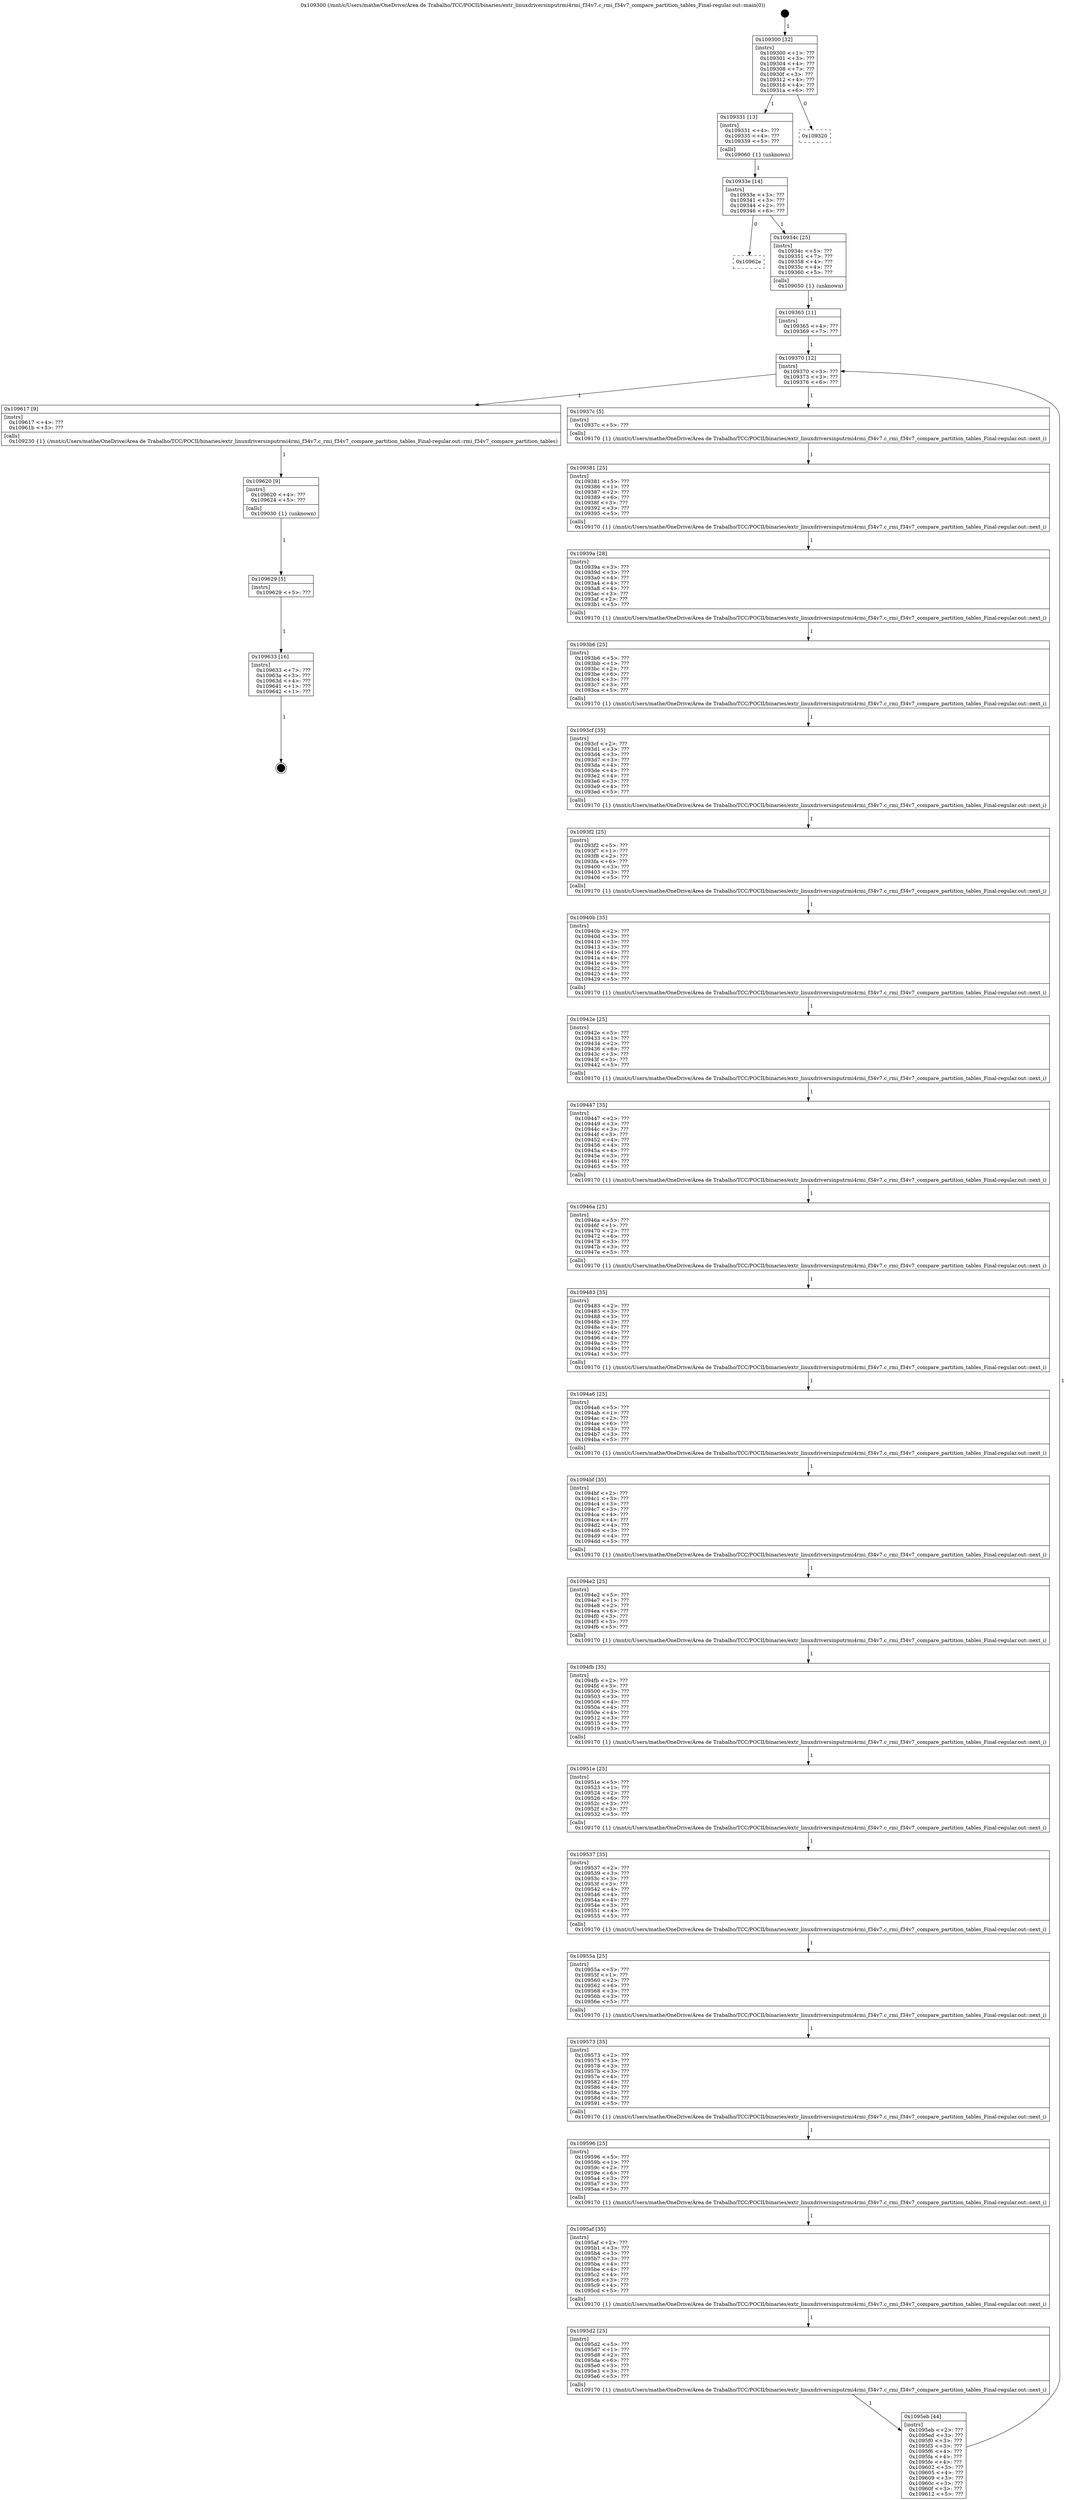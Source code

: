 digraph "0x109300" {
  label = "0x109300 (/mnt/c/Users/mathe/OneDrive/Área de Trabalho/TCC/POCII/binaries/extr_linuxdriversinputrmi4rmi_f34v7.c_rmi_f34v7_compare_partition_tables_Final-regular.out::main(0))"
  labelloc = "t"
  node[shape=record]

  Entry [label="",width=0.3,height=0.3,shape=circle,fillcolor=black,style=filled]
  "0x109300" [label="{
     0x109300 [32]\l
     | [instrs]\l
     &nbsp;&nbsp;0x109300 \<+1\>: ???\l
     &nbsp;&nbsp;0x109301 \<+3\>: ???\l
     &nbsp;&nbsp;0x109304 \<+4\>: ???\l
     &nbsp;&nbsp;0x109308 \<+7\>: ???\l
     &nbsp;&nbsp;0x10930f \<+3\>: ???\l
     &nbsp;&nbsp;0x109312 \<+4\>: ???\l
     &nbsp;&nbsp;0x109316 \<+4\>: ???\l
     &nbsp;&nbsp;0x10931a \<+6\>: ???\l
  }"]
  "0x109331" [label="{
     0x109331 [13]\l
     | [instrs]\l
     &nbsp;&nbsp;0x109331 \<+4\>: ???\l
     &nbsp;&nbsp;0x109335 \<+4\>: ???\l
     &nbsp;&nbsp;0x109339 \<+5\>: ???\l
     | [calls]\l
     &nbsp;&nbsp;0x109060 \{1\} (unknown)\l
  }"]
  "0x109320" [label="{
     0x109320\l
  }", style=dashed]
  "0x10933e" [label="{
     0x10933e [14]\l
     | [instrs]\l
     &nbsp;&nbsp;0x10933e \<+3\>: ???\l
     &nbsp;&nbsp;0x109341 \<+3\>: ???\l
     &nbsp;&nbsp;0x109344 \<+2\>: ???\l
     &nbsp;&nbsp;0x109346 \<+6\>: ???\l
  }"]
  "0x10962e" [label="{
     0x10962e\l
  }", style=dashed]
  "0x10934c" [label="{
     0x10934c [25]\l
     | [instrs]\l
     &nbsp;&nbsp;0x10934c \<+5\>: ???\l
     &nbsp;&nbsp;0x109351 \<+7\>: ???\l
     &nbsp;&nbsp;0x109358 \<+4\>: ???\l
     &nbsp;&nbsp;0x10935c \<+4\>: ???\l
     &nbsp;&nbsp;0x109360 \<+5\>: ???\l
     | [calls]\l
     &nbsp;&nbsp;0x109050 \{1\} (unknown)\l
  }"]
  Exit [label="",width=0.3,height=0.3,shape=circle,fillcolor=black,style=filled,peripheries=2]
  "0x109370" [label="{
     0x109370 [12]\l
     | [instrs]\l
     &nbsp;&nbsp;0x109370 \<+3\>: ???\l
     &nbsp;&nbsp;0x109373 \<+3\>: ???\l
     &nbsp;&nbsp;0x109376 \<+6\>: ???\l
  }"]
  "0x109617" [label="{
     0x109617 [9]\l
     | [instrs]\l
     &nbsp;&nbsp;0x109617 \<+4\>: ???\l
     &nbsp;&nbsp;0x10961b \<+5\>: ???\l
     | [calls]\l
     &nbsp;&nbsp;0x109230 \{1\} (/mnt/c/Users/mathe/OneDrive/Área de Trabalho/TCC/POCII/binaries/extr_linuxdriversinputrmi4rmi_f34v7.c_rmi_f34v7_compare_partition_tables_Final-regular.out::rmi_f34v7_compare_partition_tables)\l
  }"]
  "0x10937c" [label="{
     0x10937c [5]\l
     | [instrs]\l
     &nbsp;&nbsp;0x10937c \<+5\>: ???\l
     | [calls]\l
     &nbsp;&nbsp;0x109170 \{1\} (/mnt/c/Users/mathe/OneDrive/Área de Trabalho/TCC/POCII/binaries/extr_linuxdriversinputrmi4rmi_f34v7.c_rmi_f34v7_compare_partition_tables_Final-regular.out::next_i)\l
  }"]
  "0x109381" [label="{
     0x109381 [25]\l
     | [instrs]\l
     &nbsp;&nbsp;0x109381 \<+5\>: ???\l
     &nbsp;&nbsp;0x109386 \<+1\>: ???\l
     &nbsp;&nbsp;0x109387 \<+2\>: ???\l
     &nbsp;&nbsp;0x109389 \<+6\>: ???\l
     &nbsp;&nbsp;0x10938f \<+3\>: ???\l
     &nbsp;&nbsp;0x109392 \<+3\>: ???\l
     &nbsp;&nbsp;0x109395 \<+5\>: ???\l
     | [calls]\l
     &nbsp;&nbsp;0x109170 \{1\} (/mnt/c/Users/mathe/OneDrive/Área de Trabalho/TCC/POCII/binaries/extr_linuxdriversinputrmi4rmi_f34v7.c_rmi_f34v7_compare_partition_tables_Final-regular.out::next_i)\l
  }"]
  "0x10939a" [label="{
     0x10939a [28]\l
     | [instrs]\l
     &nbsp;&nbsp;0x10939a \<+3\>: ???\l
     &nbsp;&nbsp;0x10939d \<+3\>: ???\l
     &nbsp;&nbsp;0x1093a0 \<+4\>: ???\l
     &nbsp;&nbsp;0x1093a4 \<+4\>: ???\l
     &nbsp;&nbsp;0x1093a8 \<+4\>: ???\l
     &nbsp;&nbsp;0x1093ac \<+3\>: ???\l
     &nbsp;&nbsp;0x1093af \<+2\>: ???\l
     &nbsp;&nbsp;0x1093b1 \<+5\>: ???\l
     | [calls]\l
     &nbsp;&nbsp;0x109170 \{1\} (/mnt/c/Users/mathe/OneDrive/Área de Trabalho/TCC/POCII/binaries/extr_linuxdriversinputrmi4rmi_f34v7.c_rmi_f34v7_compare_partition_tables_Final-regular.out::next_i)\l
  }"]
  "0x1093b6" [label="{
     0x1093b6 [25]\l
     | [instrs]\l
     &nbsp;&nbsp;0x1093b6 \<+5\>: ???\l
     &nbsp;&nbsp;0x1093bb \<+1\>: ???\l
     &nbsp;&nbsp;0x1093bc \<+2\>: ???\l
     &nbsp;&nbsp;0x1093be \<+6\>: ???\l
     &nbsp;&nbsp;0x1093c4 \<+3\>: ???\l
     &nbsp;&nbsp;0x1093c7 \<+3\>: ???\l
     &nbsp;&nbsp;0x1093ca \<+5\>: ???\l
     | [calls]\l
     &nbsp;&nbsp;0x109170 \{1\} (/mnt/c/Users/mathe/OneDrive/Área de Trabalho/TCC/POCII/binaries/extr_linuxdriversinputrmi4rmi_f34v7.c_rmi_f34v7_compare_partition_tables_Final-regular.out::next_i)\l
  }"]
  "0x1093cf" [label="{
     0x1093cf [35]\l
     | [instrs]\l
     &nbsp;&nbsp;0x1093cf \<+2\>: ???\l
     &nbsp;&nbsp;0x1093d1 \<+3\>: ???\l
     &nbsp;&nbsp;0x1093d4 \<+3\>: ???\l
     &nbsp;&nbsp;0x1093d7 \<+3\>: ???\l
     &nbsp;&nbsp;0x1093da \<+4\>: ???\l
     &nbsp;&nbsp;0x1093de \<+4\>: ???\l
     &nbsp;&nbsp;0x1093e2 \<+4\>: ???\l
     &nbsp;&nbsp;0x1093e6 \<+3\>: ???\l
     &nbsp;&nbsp;0x1093e9 \<+4\>: ???\l
     &nbsp;&nbsp;0x1093ed \<+5\>: ???\l
     | [calls]\l
     &nbsp;&nbsp;0x109170 \{1\} (/mnt/c/Users/mathe/OneDrive/Área de Trabalho/TCC/POCII/binaries/extr_linuxdriversinputrmi4rmi_f34v7.c_rmi_f34v7_compare_partition_tables_Final-regular.out::next_i)\l
  }"]
  "0x1093f2" [label="{
     0x1093f2 [25]\l
     | [instrs]\l
     &nbsp;&nbsp;0x1093f2 \<+5\>: ???\l
     &nbsp;&nbsp;0x1093f7 \<+1\>: ???\l
     &nbsp;&nbsp;0x1093f8 \<+2\>: ???\l
     &nbsp;&nbsp;0x1093fa \<+6\>: ???\l
     &nbsp;&nbsp;0x109400 \<+3\>: ???\l
     &nbsp;&nbsp;0x109403 \<+3\>: ???\l
     &nbsp;&nbsp;0x109406 \<+5\>: ???\l
     | [calls]\l
     &nbsp;&nbsp;0x109170 \{1\} (/mnt/c/Users/mathe/OneDrive/Área de Trabalho/TCC/POCII/binaries/extr_linuxdriversinputrmi4rmi_f34v7.c_rmi_f34v7_compare_partition_tables_Final-regular.out::next_i)\l
  }"]
  "0x10940b" [label="{
     0x10940b [35]\l
     | [instrs]\l
     &nbsp;&nbsp;0x10940b \<+2\>: ???\l
     &nbsp;&nbsp;0x10940d \<+3\>: ???\l
     &nbsp;&nbsp;0x109410 \<+3\>: ???\l
     &nbsp;&nbsp;0x109413 \<+3\>: ???\l
     &nbsp;&nbsp;0x109416 \<+4\>: ???\l
     &nbsp;&nbsp;0x10941a \<+4\>: ???\l
     &nbsp;&nbsp;0x10941e \<+4\>: ???\l
     &nbsp;&nbsp;0x109422 \<+3\>: ???\l
     &nbsp;&nbsp;0x109425 \<+4\>: ???\l
     &nbsp;&nbsp;0x109429 \<+5\>: ???\l
     | [calls]\l
     &nbsp;&nbsp;0x109170 \{1\} (/mnt/c/Users/mathe/OneDrive/Área de Trabalho/TCC/POCII/binaries/extr_linuxdriversinputrmi4rmi_f34v7.c_rmi_f34v7_compare_partition_tables_Final-regular.out::next_i)\l
  }"]
  "0x10942e" [label="{
     0x10942e [25]\l
     | [instrs]\l
     &nbsp;&nbsp;0x10942e \<+5\>: ???\l
     &nbsp;&nbsp;0x109433 \<+1\>: ???\l
     &nbsp;&nbsp;0x109434 \<+2\>: ???\l
     &nbsp;&nbsp;0x109436 \<+6\>: ???\l
     &nbsp;&nbsp;0x10943c \<+3\>: ???\l
     &nbsp;&nbsp;0x10943f \<+3\>: ???\l
     &nbsp;&nbsp;0x109442 \<+5\>: ???\l
     | [calls]\l
     &nbsp;&nbsp;0x109170 \{1\} (/mnt/c/Users/mathe/OneDrive/Área de Trabalho/TCC/POCII/binaries/extr_linuxdriversinputrmi4rmi_f34v7.c_rmi_f34v7_compare_partition_tables_Final-regular.out::next_i)\l
  }"]
  "0x109447" [label="{
     0x109447 [35]\l
     | [instrs]\l
     &nbsp;&nbsp;0x109447 \<+2\>: ???\l
     &nbsp;&nbsp;0x109449 \<+3\>: ???\l
     &nbsp;&nbsp;0x10944c \<+3\>: ???\l
     &nbsp;&nbsp;0x10944f \<+3\>: ???\l
     &nbsp;&nbsp;0x109452 \<+4\>: ???\l
     &nbsp;&nbsp;0x109456 \<+4\>: ???\l
     &nbsp;&nbsp;0x10945a \<+4\>: ???\l
     &nbsp;&nbsp;0x10945e \<+3\>: ???\l
     &nbsp;&nbsp;0x109461 \<+4\>: ???\l
     &nbsp;&nbsp;0x109465 \<+5\>: ???\l
     | [calls]\l
     &nbsp;&nbsp;0x109170 \{1\} (/mnt/c/Users/mathe/OneDrive/Área de Trabalho/TCC/POCII/binaries/extr_linuxdriversinputrmi4rmi_f34v7.c_rmi_f34v7_compare_partition_tables_Final-regular.out::next_i)\l
  }"]
  "0x10946a" [label="{
     0x10946a [25]\l
     | [instrs]\l
     &nbsp;&nbsp;0x10946a \<+5\>: ???\l
     &nbsp;&nbsp;0x10946f \<+1\>: ???\l
     &nbsp;&nbsp;0x109470 \<+2\>: ???\l
     &nbsp;&nbsp;0x109472 \<+6\>: ???\l
     &nbsp;&nbsp;0x109478 \<+3\>: ???\l
     &nbsp;&nbsp;0x10947b \<+3\>: ???\l
     &nbsp;&nbsp;0x10947e \<+5\>: ???\l
     | [calls]\l
     &nbsp;&nbsp;0x109170 \{1\} (/mnt/c/Users/mathe/OneDrive/Área de Trabalho/TCC/POCII/binaries/extr_linuxdriversinputrmi4rmi_f34v7.c_rmi_f34v7_compare_partition_tables_Final-regular.out::next_i)\l
  }"]
  "0x109483" [label="{
     0x109483 [35]\l
     | [instrs]\l
     &nbsp;&nbsp;0x109483 \<+2\>: ???\l
     &nbsp;&nbsp;0x109485 \<+3\>: ???\l
     &nbsp;&nbsp;0x109488 \<+3\>: ???\l
     &nbsp;&nbsp;0x10948b \<+3\>: ???\l
     &nbsp;&nbsp;0x10948e \<+4\>: ???\l
     &nbsp;&nbsp;0x109492 \<+4\>: ???\l
     &nbsp;&nbsp;0x109496 \<+4\>: ???\l
     &nbsp;&nbsp;0x10949a \<+3\>: ???\l
     &nbsp;&nbsp;0x10949d \<+4\>: ???\l
     &nbsp;&nbsp;0x1094a1 \<+5\>: ???\l
     | [calls]\l
     &nbsp;&nbsp;0x109170 \{1\} (/mnt/c/Users/mathe/OneDrive/Área de Trabalho/TCC/POCII/binaries/extr_linuxdriversinputrmi4rmi_f34v7.c_rmi_f34v7_compare_partition_tables_Final-regular.out::next_i)\l
  }"]
  "0x1094a6" [label="{
     0x1094a6 [25]\l
     | [instrs]\l
     &nbsp;&nbsp;0x1094a6 \<+5\>: ???\l
     &nbsp;&nbsp;0x1094ab \<+1\>: ???\l
     &nbsp;&nbsp;0x1094ac \<+2\>: ???\l
     &nbsp;&nbsp;0x1094ae \<+6\>: ???\l
     &nbsp;&nbsp;0x1094b4 \<+3\>: ???\l
     &nbsp;&nbsp;0x1094b7 \<+3\>: ???\l
     &nbsp;&nbsp;0x1094ba \<+5\>: ???\l
     | [calls]\l
     &nbsp;&nbsp;0x109170 \{1\} (/mnt/c/Users/mathe/OneDrive/Área de Trabalho/TCC/POCII/binaries/extr_linuxdriversinputrmi4rmi_f34v7.c_rmi_f34v7_compare_partition_tables_Final-regular.out::next_i)\l
  }"]
  "0x1094bf" [label="{
     0x1094bf [35]\l
     | [instrs]\l
     &nbsp;&nbsp;0x1094bf \<+2\>: ???\l
     &nbsp;&nbsp;0x1094c1 \<+3\>: ???\l
     &nbsp;&nbsp;0x1094c4 \<+3\>: ???\l
     &nbsp;&nbsp;0x1094c7 \<+3\>: ???\l
     &nbsp;&nbsp;0x1094ca \<+4\>: ???\l
     &nbsp;&nbsp;0x1094ce \<+4\>: ???\l
     &nbsp;&nbsp;0x1094d2 \<+4\>: ???\l
     &nbsp;&nbsp;0x1094d6 \<+3\>: ???\l
     &nbsp;&nbsp;0x1094d9 \<+4\>: ???\l
     &nbsp;&nbsp;0x1094dd \<+5\>: ???\l
     | [calls]\l
     &nbsp;&nbsp;0x109170 \{1\} (/mnt/c/Users/mathe/OneDrive/Área de Trabalho/TCC/POCII/binaries/extr_linuxdriversinputrmi4rmi_f34v7.c_rmi_f34v7_compare_partition_tables_Final-regular.out::next_i)\l
  }"]
  "0x1094e2" [label="{
     0x1094e2 [25]\l
     | [instrs]\l
     &nbsp;&nbsp;0x1094e2 \<+5\>: ???\l
     &nbsp;&nbsp;0x1094e7 \<+1\>: ???\l
     &nbsp;&nbsp;0x1094e8 \<+2\>: ???\l
     &nbsp;&nbsp;0x1094ea \<+6\>: ???\l
     &nbsp;&nbsp;0x1094f0 \<+3\>: ???\l
     &nbsp;&nbsp;0x1094f3 \<+3\>: ???\l
     &nbsp;&nbsp;0x1094f6 \<+5\>: ???\l
     | [calls]\l
     &nbsp;&nbsp;0x109170 \{1\} (/mnt/c/Users/mathe/OneDrive/Área de Trabalho/TCC/POCII/binaries/extr_linuxdriversinputrmi4rmi_f34v7.c_rmi_f34v7_compare_partition_tables_Final-regular.out::next_i)\l
  }"]
  "0x1094fb" [label="{
     0x1094fb [35]\l
     | [instrs]\l
     &nbsp;&nbsp;0x1094fb \<+2\>: ???\l
     &nbsp;&nbsp;0x1094fd \<+3\>: ???\l
     &nbsp;&nbsp;0x109500 \<+3\>: ???\l
     &nbsp;&nbsp;0x109503 \<+3\>: ???\l
     &nbsp;&nbsp;0x109506 \<+4\>: ???\l
     &nbsp;&nbsp;0x10950a \<+4\>: ???\l
     &nbsp;&nbsp;0x10950e \<+4\>: ???\l
     &nbsp;&nbsp;0x109512 \<+3\>: ???\l
     &nbsp;&nbsp;0x109515 \<+4\>: ???\l
     &nbsp;&nbsp;0x109519 \<+5\>: ???\l
     | [calls]\l
     &nbsp;&nbsp;0x109170 \{1\} (/mnt/c/Users/mathe/OneDrive/Área de Trabalho/TCC/POCII/binaries/extr_linuxdriversinputrmi4rmi_f34v7.c_rmi_f34v7_compare_partition_tables_Final-regular.out::next_i)\l
  }"]
  "0x10951e" [label="{
     0x10951e [25]\l
     | [instrs]\l
     &nbsp;&nbsp;0x10951e \<+5\>: ???\l
     &nbsp;&nbsp;0x109523 \<+1\>: ???\l
     &nbsp;&nbsp;0x109524 \<+2\>: ???\l
     &nbsp;&nbsp;0x109526 \<+6\>: ???\l
     &nbsp;&nbsp;0x10952c \<+3\>: ???\l
     &nbsp;&nbsp;0x10952f \<+3\>: ???\l
     &nbsp;&nbsp;0x109532 \<+5\>: ???\l
     | [calls]\l
     &nbsp;&nbsp;0x109170 \{1\} (/mnt/c/Users/mathe/OneDrive/Área de Trabalho/TCC/POCII/binaries/extr_linuxdriversinputrmi4rmi_f34v7.c_rmi_f34v7_compare_partition_tables_Final-regular.out::next_i)\l
  }"]
  "0x109537" [label="{
     0x109537 [35]\l
     | [instrs]\l
     &nbsp;&nbsp;0x109537 \<+2\>: ???\l
     &nbsp;&nbsp;0x109539 \<+3\>: ???\l
     &nbsp;&nbsp;0x10953c \<+3\>: ???\l
     &nbsp;&nbsp;0x10953f \<+3\>: ???\l
     &nbsp;&nbsp;0x109542 \<+4\>: ???\l
     &nbsp;&nbsp;0x109546 \<+4\>: ???\l
     &nbsp;&nbsp;0x10954a \<+4\>: ???\l
     &nbsp;&nbsp;0x10954e \<+3\>: ???\l
     &nbsp;&nbsp;0x109551 \<+4\>: ???\l
     &nbsp;&nbsp;0x109555 \<+5\>: ???\l
     | [calls]\l
     &nbsp;&nbsp;0x109170 \{1\} (/mnt/c/Users/mathe/OneDrive/Área de Trabalho/TCC/POCII/binaries/extr_linuxdriversinputrmi4rmi_f34v7.c_rmi_f34v7_compare_partition_tables_Final-regular.out::next_i)\l
  }"]
  "0x10955a" [label="{
     0x10955a [25]\l
     | [instrs]\l
     &nbsp;&nbsp;0x10955a \<+5\>: ???\l
     &nbsp;&nbsp;0x10955f \<+1\>: ???\l
     &nbsp;&nbsp;0x109560 \<+2\>: ???\l
     &nbsp;&nbsp;0x109562 \<+6\>: ???\l
     &nbsp;&nbsp;0x109568 \<+3\>: ???\l
     &nbsp;&nbsp;0x10956b \<+3\>: ???\l
     &nbsp;&nbsp;0x10956e \<+5\>: ???\l
     | [calls]\l
     &nbsp;&nbsp;0x109170 \{1\} (/mnt/c/Users/mathe/OneDrive/Área de Trabalho/TCC/POCII/binaries/extr_linuxdriversinputrmi4rmi_f34v7.c_rmi_f34v7_compare_partition_tables_Final-regular.out::next_i)\l
  }"]
  "0x109573" [label="{
     0x109573 [35]\l
     | [instrs]\l
     &nbsp;&nbsp;0x109573 \<+2\>: ???\l
     &nbsp;&nbsp;0x109575 \<+3\>: ???\l
     &nbsp;&nbsp;0x109578 \<+3\>: ???\l
     &nbsp;&nbsp;0x10957b \<+3\>: ???\l
     &nbsp;&nbsp;0x10957e \<+4\>: ???\l
     &nbsp;&nbsp;0x109582 \<+4\>: ???\l
     &nbsp;&nbsp;0x109586 \<+4\>: ???\l
     &nbsp;&nbsp;0x10958a \<+3\>: ???\l
     &nbsp;&nbsp;0x10958d \<+4\>: ???\l
     &nbsp;&nbsp;0x109591 \<+5\>: ???\l
     | [calls]\l
     &nbsp;&nbsp;0x109170 \{1\} (/mnt/c/Users/mathe/OneDrive/Área de Trabalho/TCC/POCII/binaries/extr_linuxdriversinputrmi4rmi_f34v7.c_rmi_f34v7_compare_partition_tables_Final-regular.out::next_i)\l
  }"]
  "0x109596" [label="{
     0x109596 [25]\l
     | [instrs]\l
     &nbsp;&nbsp;0x109596 \<+5\>: ???\l
     &nbsp;&nbsp;0x10959b \<+1\>: ???\l
     &nbsp;&nbsp;0x10959c \<+2\>: ???\l
     &nbsp;&nbsp;0x10959e \<+6\>: ???\l
     &nbsp;&nbsp;0x1095a4 \<+3\>: ???\l
     &nbsp;&nbsp;0x1095a7 \<+3\>: ???\l
     &nbsp;&nbsp;0x1095aa \<+5\>: ???\l
     | [calls]\l
     &nbsp;&nbsp;0x109170 \{1\} (/mnt/c/Users/mathe/OneDrive/Área de Trabalho/TCC/POCII/binaries/extr_linuxdriversinputrmi4rmi_f34v7.c_rmi_f34v7_compare_partition_tables_Final-regular.out::next_i)\l
  }"]
  "0x1095af" [label="{
     0x1095af [35]\l
     | [instrs]\l
     &nbsp;&nbsp;0x1095af \<+2\>: ???\l
     &nbsp;&nbsp;0x1095b1 \<+3\>: ???\l
     &nbsp;&nbsp;0x1095b4 \<+3\>: ???\l
     &nbsp;&nbsp;0x1095b7 \<+3\>: ???\l
     &nbsp;&nbsp;0x1095ba \<+4\>: ???\l
     &nbsp;&nbsp;0x1095be \<+4\>: ???\l
     &nbsp;&nbsp;0x1095c2 \<+4\>: ???\l
     &nbsp;&nbsp;0x1095c6 \<+3\>: ???\l
     &nbsp;&nbsp;0x1095c9 \<+4\>: ???\l
     &nbsp;&nbsp;0x1095cd \<+5\>: ???\l
     | [calls]\l
     &nbsp;&nbsp;0x109170 \{1\} (/mnt/c/Users/mathe/OneDrive/Área de Trabalho/TCC/POCII/binaries/extr_linuxdriversinputrmi4rmi_f34v7.c_rmi_f34v7_compare_partition_tables_Final-regular.out::next_i)\l
  }"]
  "0x1095d2" [label="{
     0x1095d2 [25]\l
     | [instrs]\l
     &nbsp;&nbsp;0x1095d2 \<+5\>: ???\l
     &nbsp;&nbsp;0x1095d7 \<+1\>: ???\l
     &nbsp;&nbsp;0x1095d8 \<+2\>: ???\l
     &nbsp;&nbsp;0x1095da \<+6\>: ???\l
     &nbsp;&nbsp;0x1095e0 \<+3\>: ???\l
     &nbsp;&nbsp;0x1095e3 \<+3\>: ???\l
     &nbsp;&nbsp;0x1095e6 \<+5\>: ???\l
     | [calls]\l
     &nbsp;&nbsp;0x109170 \{1\} (/mnt/c/Users/mathe/OneDrive/Área de Trabalho/TCC/POCII/binaries/extr_linuxdriversinputrmi4rmi_f34v7.c_rmi_f34v7_compare_partition_tables_Final-regular.out::next_i)\l
  }"]
  "0x1095eb" [label="{
     0x1095eb [44]\l
     | [instrs]\l
     &nbsp;&nbsp;0x1095eb \<+2\>: ???\l
     &nbsp;&nbsp;0x1095ed \<+3\>: ???\l
     &nbsp;&nbsp;0x1095f0 \<+3\>: ???\l
     &nbsp;&nbsp;0x1095f3 \<+3\>: ???\l
     &nbsp;&nbsp;0x1095f6 \<+4\>: ???\l
     &nbsp;&nbsp;0x1095fa \<+4\>: ???\l
     &nbsp;&nbsp;0x1095fe \<+4\>: ???\l
     &nbsp;&nbsp;0x109602 \<+3\>: ???\l
     &nbsp;&nbsp;0x109605 \<+4\>: ???\l
     &nbsp;&nbsp;0x109609 \<+3\>: ???\l
     &nbsp;&nbsp;0x10960c \<+3\>: ???\l
     &nbsp;&nbsp;0x10960f \<+3\>: ???\l
     &nbsp;&nbsp;0x109612 \<+5\>: ???\l
  }"]
  "0x109365" [label="{
     0x109365 [11]\l
     | [instrs]\l
     &nbsp;&nbsp;0x109365 \<+4\>: ???\l
     &nbsp;&nbsp;0x109369 \<+7\>: ???\l
  }"]
  "0x109620" [label="{
     0x109620 [9]\l
     | [instrs]\l
     &nbsp;&nbsp;0x109620 \<+4\>: ???\l
     &nbsp;&nbsp;0x109624 \<+5\>: ???\l
     | [calls]\l
     &nbsp;&nbsp;0x109030 \{1\} (unknown)\l
  }"]
  "0x109629" [label="{
     0x109629 [5]\l
     | [instrs]\l
     &nbsp;&nbsp;0x109629 \<+5\>: ???\l
  }"]
  "0x109633" [label="{
     0x109633 [16]\l
     | [instrs]\l
     &nbsp;&nbsp;0x109633 \<+7\>: ???\l
     &nbsp;&nbsp;0x10963a \<+3\>: ???\l
     &nbsp;&nbsp;0x10963d \<+4\>: ???\l
     &nbsp;&nbsp;0x109641 \<+1\>: ???\l
     &nbsp;&nbsp;0x109642 \<+1\>: ???\l
  }"]
  Entry -> "0x109300" [label=" 1"]
  "0x109300" -> "0x109331" [label=" 1"]
  "0x109300" -> "0x109320" [label=" 0"]
  "0x109331" -> "0x10933e" [label=" 1"]
  "0x10933e" -> "0x10962e" [label=" 0"]
  "0x10933e" -> "0x10934c" [label=" 1"]
  "0x109633" -> Exit [label=" 1"]
  "0x10934c" -> "0x109365" [label=" 1"]
  "0x109370" -> "0x109617" [label=" 1"]
  "0x109370" -> "0x10937c" [label=" 1"]
  "0x10937c" -> "0x109381" [label=" 1"]
  "0x109381" -> "0x10939a" [label=" 1"]
  "0x10939a" -> "0x1093b6" [label=" 1"]
  "0x1093b6" -> "0x1093cf" [label=" 1"]
  "0x1093cf" -> "0x1093f2" [label=" 1"]
  "0x1093f2" -> "0x10940b" [label=" 1"]
  "0x10940b" -> "0x10942e" [label=" 1"]
  "0x10942e" -> "0x109447" [label=" 1"]
  "0x109447" -> "0x10946a" [label=" 1"]
  "0x10946a" -> "0x109483" [label=" 1"]
  "0x109483" -> "0x1094a6" [label=" 1"]
  "0x1094a6" -> "0x1094bf" [label=" 1"]
  "0x1094bf" -> "0x1094e2" [label=" 1"]
  "0x1094e2" -> "0x1094fb" [label=" 1"]
  "0x1094fb" -> "0x10951e" [label=" 1"]
  "0x10951e" -> "0x109537" [label=" 1"]
  "0x109537" -> "0x10955a" [label=" 1"]
  "0x10955a" -> "0x109573" [label=" 1"]
  "0x109573" -> "0x109596" [label=" 1"]
  "0x109596" -> "0x1095af" [label=" 1"]
  "0x1095af" -> "0x1095d2" [label=" 1"]
  "0x1095d2" -> "0x1095eb" [label=" 1"]
  "0x109365" -> "0x109370" [label=" 1"]
  "0x1095eb" -> "0x109370" [label=" 1"]
  "0x109617" -> "0x109620" [label=" 1"]
  "0x109620" -> "0x109629" [label=" 1"]
  "0x109629" -> "0x109633" [label=" 1"]
}

